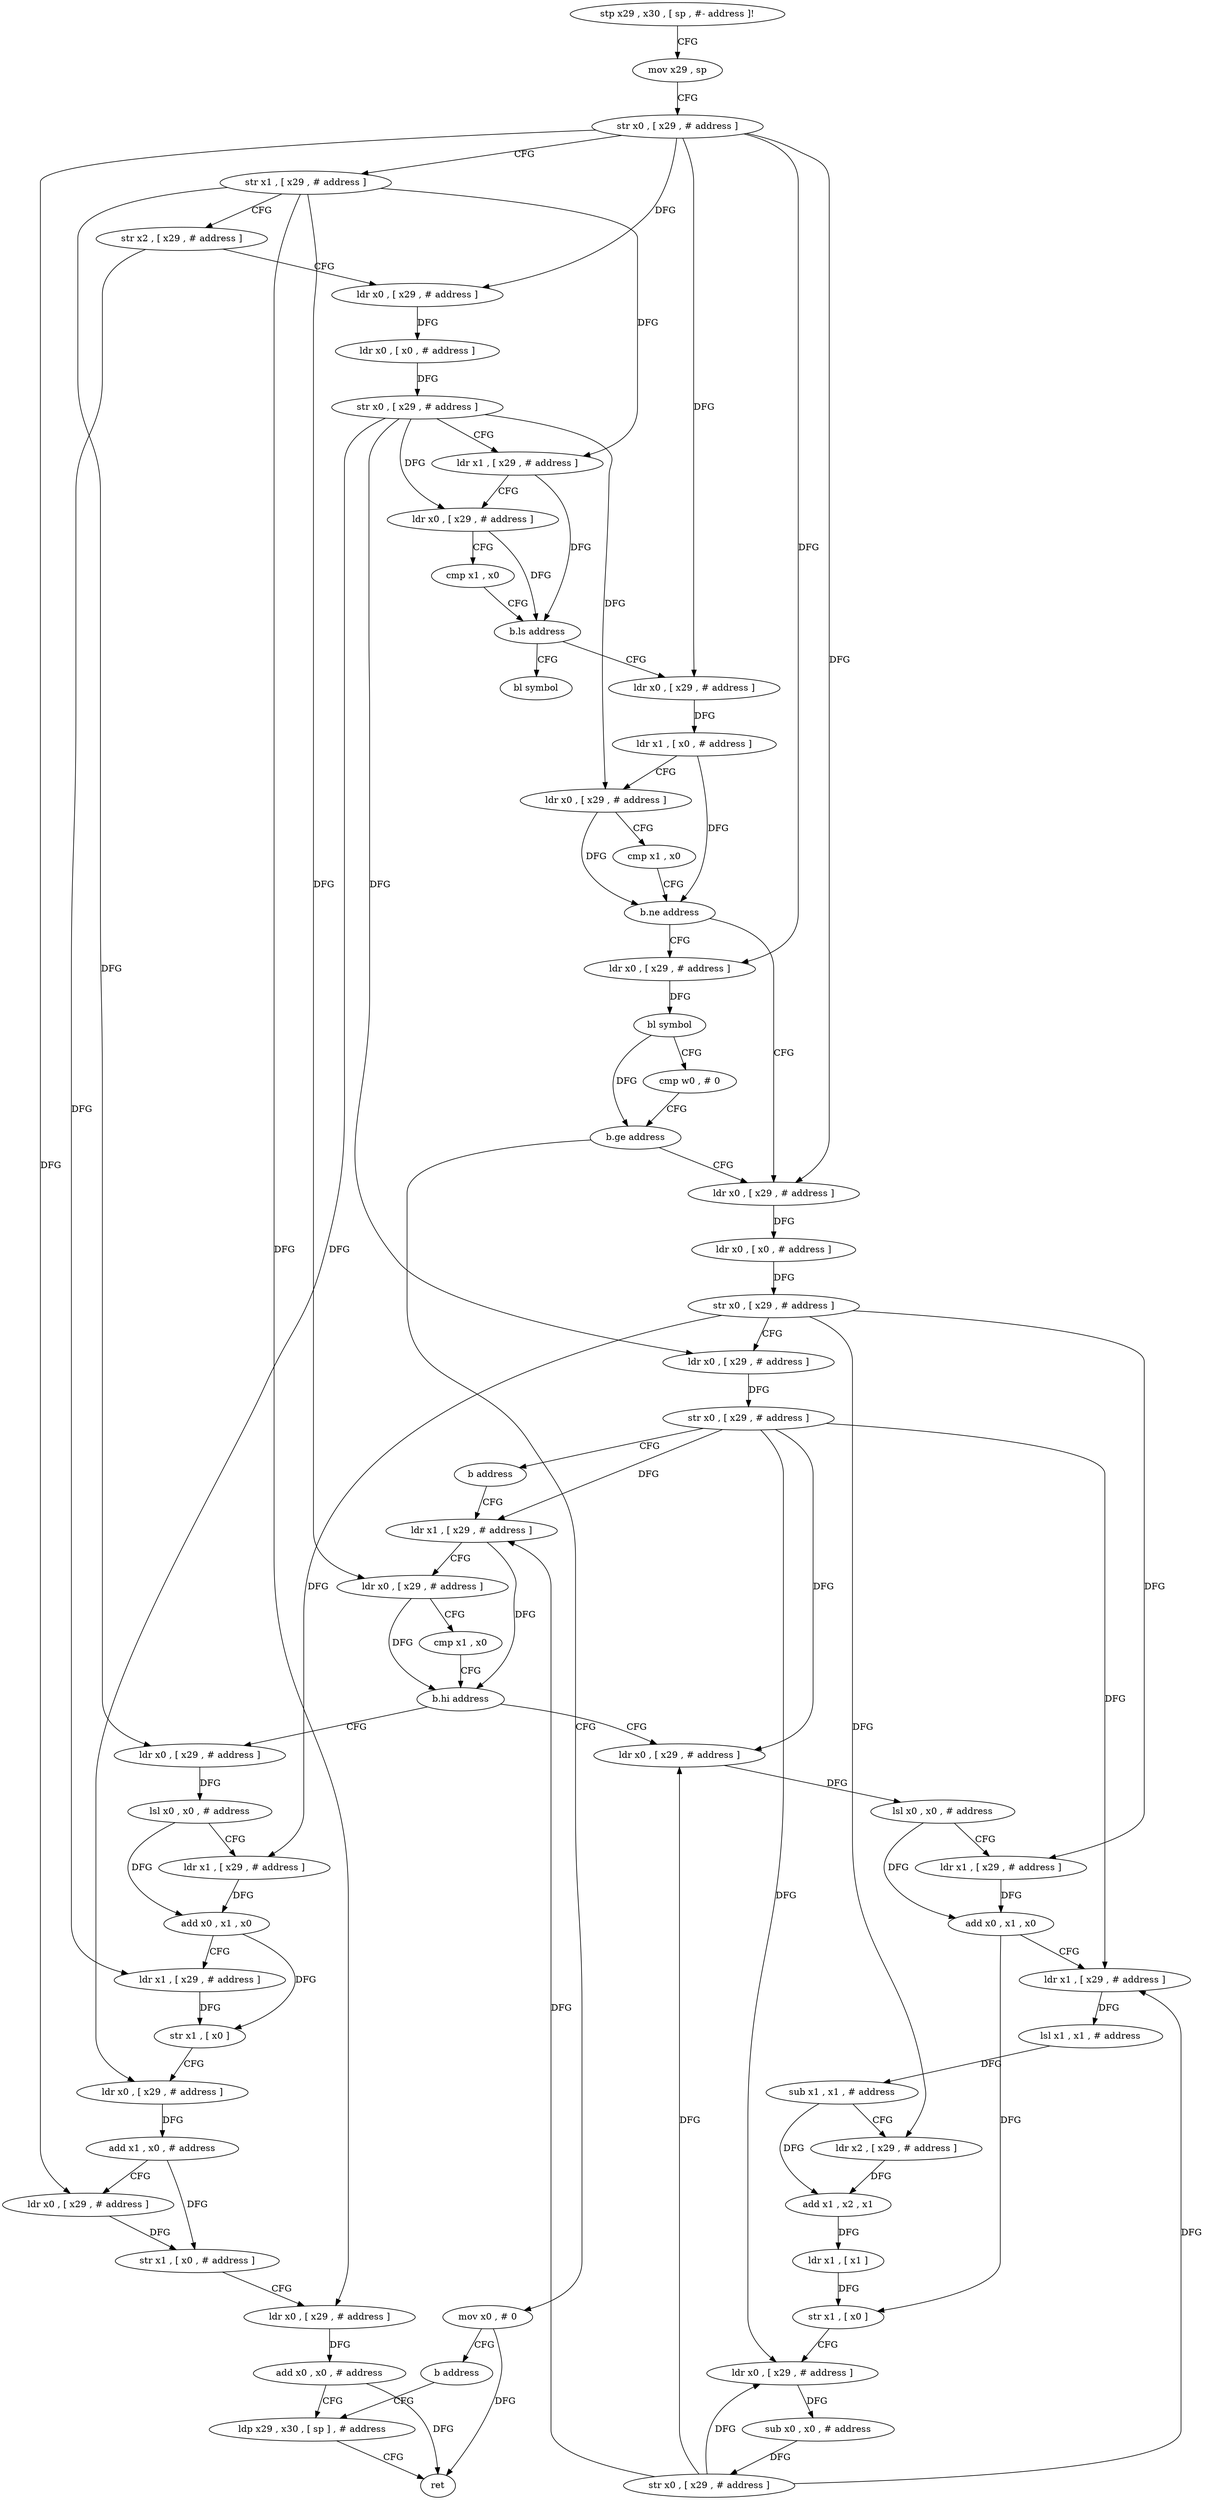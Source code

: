 digraph "func" {
"190640" [label = "stp x29 , x30 , [ sp , #- address ]!" ]
"190644" [label = "mov x29 , sp" ]
"190648" [label = "str x0 , [ x29 , # address ]" ]
"190652" [label = "str x1 , [ x29 , # address ]" ]
"190656" [label = "str x2 , [ x29 , # address ]" ]
"190660" [label = "ldr x0 , [ x29 , # address ]" ]
"190664" [label = "ldr x0 , [ x0 , # address ]" ]
"190668" [label = "str x0 , [ x29 , # address ]" ]
"190672" [label = "ldr x1 , [ x29 , # address ]" ]
"190676" [label = "ldr x0 , [ x29 , # address ]" ]
"190680" [label = "cmp x1 , x0" ]
"190684" [label = "b.ls address" ]
"190692" [label = "ldr x0 , [ x29 , # address ]" ]
"190688" [label = "bl symbol" ]
"190696" [label = "ldr x1 , [ x0 , # address ]" ]
"190700" [label = "ldr x0 , [ x29 , # address ]" ]
"190704" [label = "cmp x1 , x0" ]
"190708" [label = "b.ne address" ]
"190736" [label = "ldr x0 , [ x29 , # address ]" ]
"190712" [label = "ldr x0 , [ x29 , # address ]" ]
"190740" [label = "ldr x0 , [ x0 , # address ]" ]
"190744" [label = "str x0 , [ x29 , # address ]" ]
"190748" [label = "ldr x0 , [ x29 , # address ]" ]
"190752" [label = "str x0 , [ x29 , # address ]" ]
"190756" [label = "b address" ]
"190816" [label = "ldr x1 , [ x29 , # address ]" ]
"190716" [label = "bl symbol" ]
"190720" [label = "cmp w0 , # 0" ]
"190724" [label = "b.ge address" ]
"190728" [label = "mov x0 , # 0" ]
"190820" [label = "ldr x0 , [ x29 , # address ]" ]
"190824" [label = "cmp x1 , x0" ]
"190828" [label = "b.hi address" ]
"190760" [label = "ldr x0 , [ x29 , # address ]" ]
"190832" [label = "ldr x0 , [ x29 , # address ]" ]
"190732" [label = "b address" ]
"190880" [label = "ldp x29 , x30 , [ sp ] , # address" ]
"190764" [label = "lsl x0 , x0 , # address" ]
"190768" [label = "ldr x1 , [ x29 , # address ]" ]
"190772" [label = "add x0 , x1 , x0" ]
"190776" [label = "ldr x1 , [ x29 , # address ]" ]
"190780" [label = "lsl x1 , x1 , # address" ]
"190784" [label = "sub x1 , x1 , # address" ]
"190788" [label = "ldr x2 , [ x29 , # address ]" ]
"190792" [label = "add x1 , x2 , x1" ]
"190796" [label = "ldr x1 , [ x1 ]" ]
"190800" [label = "str x1 , [ x0 ]" ]
"190804" [label = "ldr x0 , [ x29 , # address ]" ]
"190808" [label = "sub x0 , x0 , # address" ]
"190812" [label = "str x0 , [ x29 , # address ]" ]
"190836" [label = "lsl x0 , x0 , # address" ]
"190840" [label = "ldr x1 , [ x29 , # address ]" ]
"190844" [label = "add x0 , x1 , x0" ]
"190848" [label = "ldr x1 , [ x29 , # address ]" ]
"190852" [label = "str x1 , [ x0 ]" ]
"190856" [label = "ldr x0 , [ x29 , # address ]" ]
"190860" [label = "add x1 , x0 , # address" ]
"190864" [label = "ldr x0 , [ x29 , # address ]" ]
"190868" [label = "str x1 , [ x0 , # address ]" ]
"190872" [label = "ldr x0 , [ x29 , # address ]" ]
"190876" [label = "add x0 , x0 , # address" ]
"190884" [label = "ret" ]
"190640" -> "190644" [ label = "CFG" ]
"190644" -> "190648" [ label = "CFG" ]
"190648" -> "190652" [ label = "CFG" ]
"190648" -> "190660" [ label = "DFG" ]
"190648" -> "190692" [ label = "DFG" ]
"190648" -> "190736" [ label = "DFG" ]
"190648" -> "190712" [ label = "DFG" ]
"190648" -> "190864" [ label = "DFG" ]
"190652" -> "190656" [ label = "CFG" ]
"190652" -> "190672" [ label = "DFG" ]
"190652" -> "190820" [ label = "DFG" ]
"190652" -> "190832" [ label = "DFG" ]
"190652" -> "190872" [ label = "DFG" ]
"190656" -> "190660" [ label = "CFG" ]
"190656" -> "190848" [ label = "DFG" ]
"190660" -> "190664" [ label = "DFG" ]
"190664" -> "190668" [ label = "DFG" ]
"190668" -> "190672" [ label = "CFG" ]
"190668" -> "190676" [ label = "DFG" ]
"190668" -> "190700" [ label = "DFG" ]
"190668" -> "190748" [ label = "DFG" ]
"190668" -> "190856" [ label = "DFG" ]
"190672" -> "190676" [ label = "CFG" ]
"190672" -> "190684" [ label = "DFG" ]
"190676" -> "190680" [ label = "CFG" ]
"190676" -> "190684" [ label = "DFG" ]
"190680" -> "190684" [ label = "CFG" ]
"190684" -> "190692" [ label = "CFG" ]
"190684" -> "190688" [ label = "CFG" ]
"190692" -> "190696" [ label = "DFG" ]
"190696" -> "190700" [ label = "CFG" ]
"190696" -> "190708" [ label = "DFG" ]
"190700" -> "190704" [ label = "CFG" ]
"190700" -> "190708" [ label = "DFG" ]
"190704" -> "190708" [ label = "CFG" ]
"190708" -> "190736" [ label = "CFG" ]
"190708" -> "190712" [ label = "CFG" ]
"190736" -> "190740" [ label = "DFG" ]
"190712" -> "190716" [ label = "DFG" ]
"190740" -> "190744" [ label = "DFG" ]
"190744" -> "190748" [ label = "CFG" ]
"190744" -> "190768" [ label = "DFG" ]
"190744" -> "190788" [ label = "DFG" ]
"190744" -> "190840" [ label = "DFG" ]
"190748" -> "190752" [ label = "DFG" ]
"190752" -> "190756" [ label = "CFG" ]
"190752" -> "190816" [ label = "DFG" ]
"190752" -> "190760" [ label = "DFG" ]
"190752" -> "190776" [ label = "DFG" ]
"190752" -> "190804" [ label = "DFG" ]
"190756" -> "190816" [ label = "CFG" ]
"190816" -> "190820" [ label = "CFG" ]
"190816" -> "190828" [ label = "DFG" ]
"190716" -> "190720" [ label = "CFG" ]
"190716" -> "190724" [ label = "DFG" ]
"190720" -> "190724" [ label = "CFG" ]
"190724" -> "190736" [ label = "CFG" ]
"190724" -> "190728" [ label = "CFG" ]
"190728" -> "190732" [ label = "CFG" ]
"190728" -> "190884" [ label = "DFG" ]
"190820" -> "190824" [ label = "CFG" ]
"190820" -> "190828" [ label = "DFG" ]
"190824" -> "190828" [ label = "CFG" ]
"190828" -> "190760" [ label = "CFG" ]
"190828" -> "190832" [ label = "CFG" ]
"190760" -> "190764" [ label = "DFG" ]
"190832" -> "190836" [ label = "DFG" ]
"190732" -> "190880" [ label = "CFG" ]
"190880" -> "190884" [ label = "CFG" ]
"190764" -> "190768" [ label = "CFG" ]
"190764" -> "190772" [ label = "DFG" ]
"190768" -> "190772" [ label = "DFG" ]
"190772" -> "190776" [ label = "CFG" ]
"190772" -> "190800" [ label = "DFG" ]
"190776" -> "190780" [ label = "DFG" ]
"190780" -> "190784" [ label = "DFG" ]
"190784" -> "190788" [ label = "CFG" ]
"190784" -> "190792" [ label = "DFG" ]
"190788" -> "190792" [ label = "DFG" ]
"190792" -> "190796" [ label = "DFG" ]
"190796" -> "190800" [ label = "DFG" ]
"190800" -> "190804" [ label = "CFG" ]
"190804" -> "190808" [ label = "DFG" ]
"190808" -> "190812" [ label = "DFG" ]
"190812" -> "190816" [ label = "DFG" ]
"190812" -> "190760" [ label = "DFG" ]
"190812" -> "190776" [ label = "DFG" ]
"190812" -> "190804" [ label = "DFG" ]
"190836" -> "190840" [ label = "CFG" ]
"190836" -> "190844" [ label = "DFG" ]
"190840" -> "190844" [ label = "DFG" ]
"190844" -> "190848" [ label = "CFG" ]
"190844" -> "190852" [ label = "DFG" ]
"190848" -> "190852" [ label = "DFG" ]
"190852" -> "190856" [ label = "CFG" ]
"190856" -> "190860" [ label = "DFG" ]
"190860" -> "190864" [ label = "CFG" ]
"190860" -> "190868" [ label = "DFG" ]
"190864" -> "190868" [ label = "DFG" ]
"190868" -> "190872" [ label = "CFG" ]
"190872" -> "190876" [ label = "DFG" ]
"190876" -> "190880" [ label = "CFG" ]
"190876" -> "190884" [ label = "DFG" ]
}
